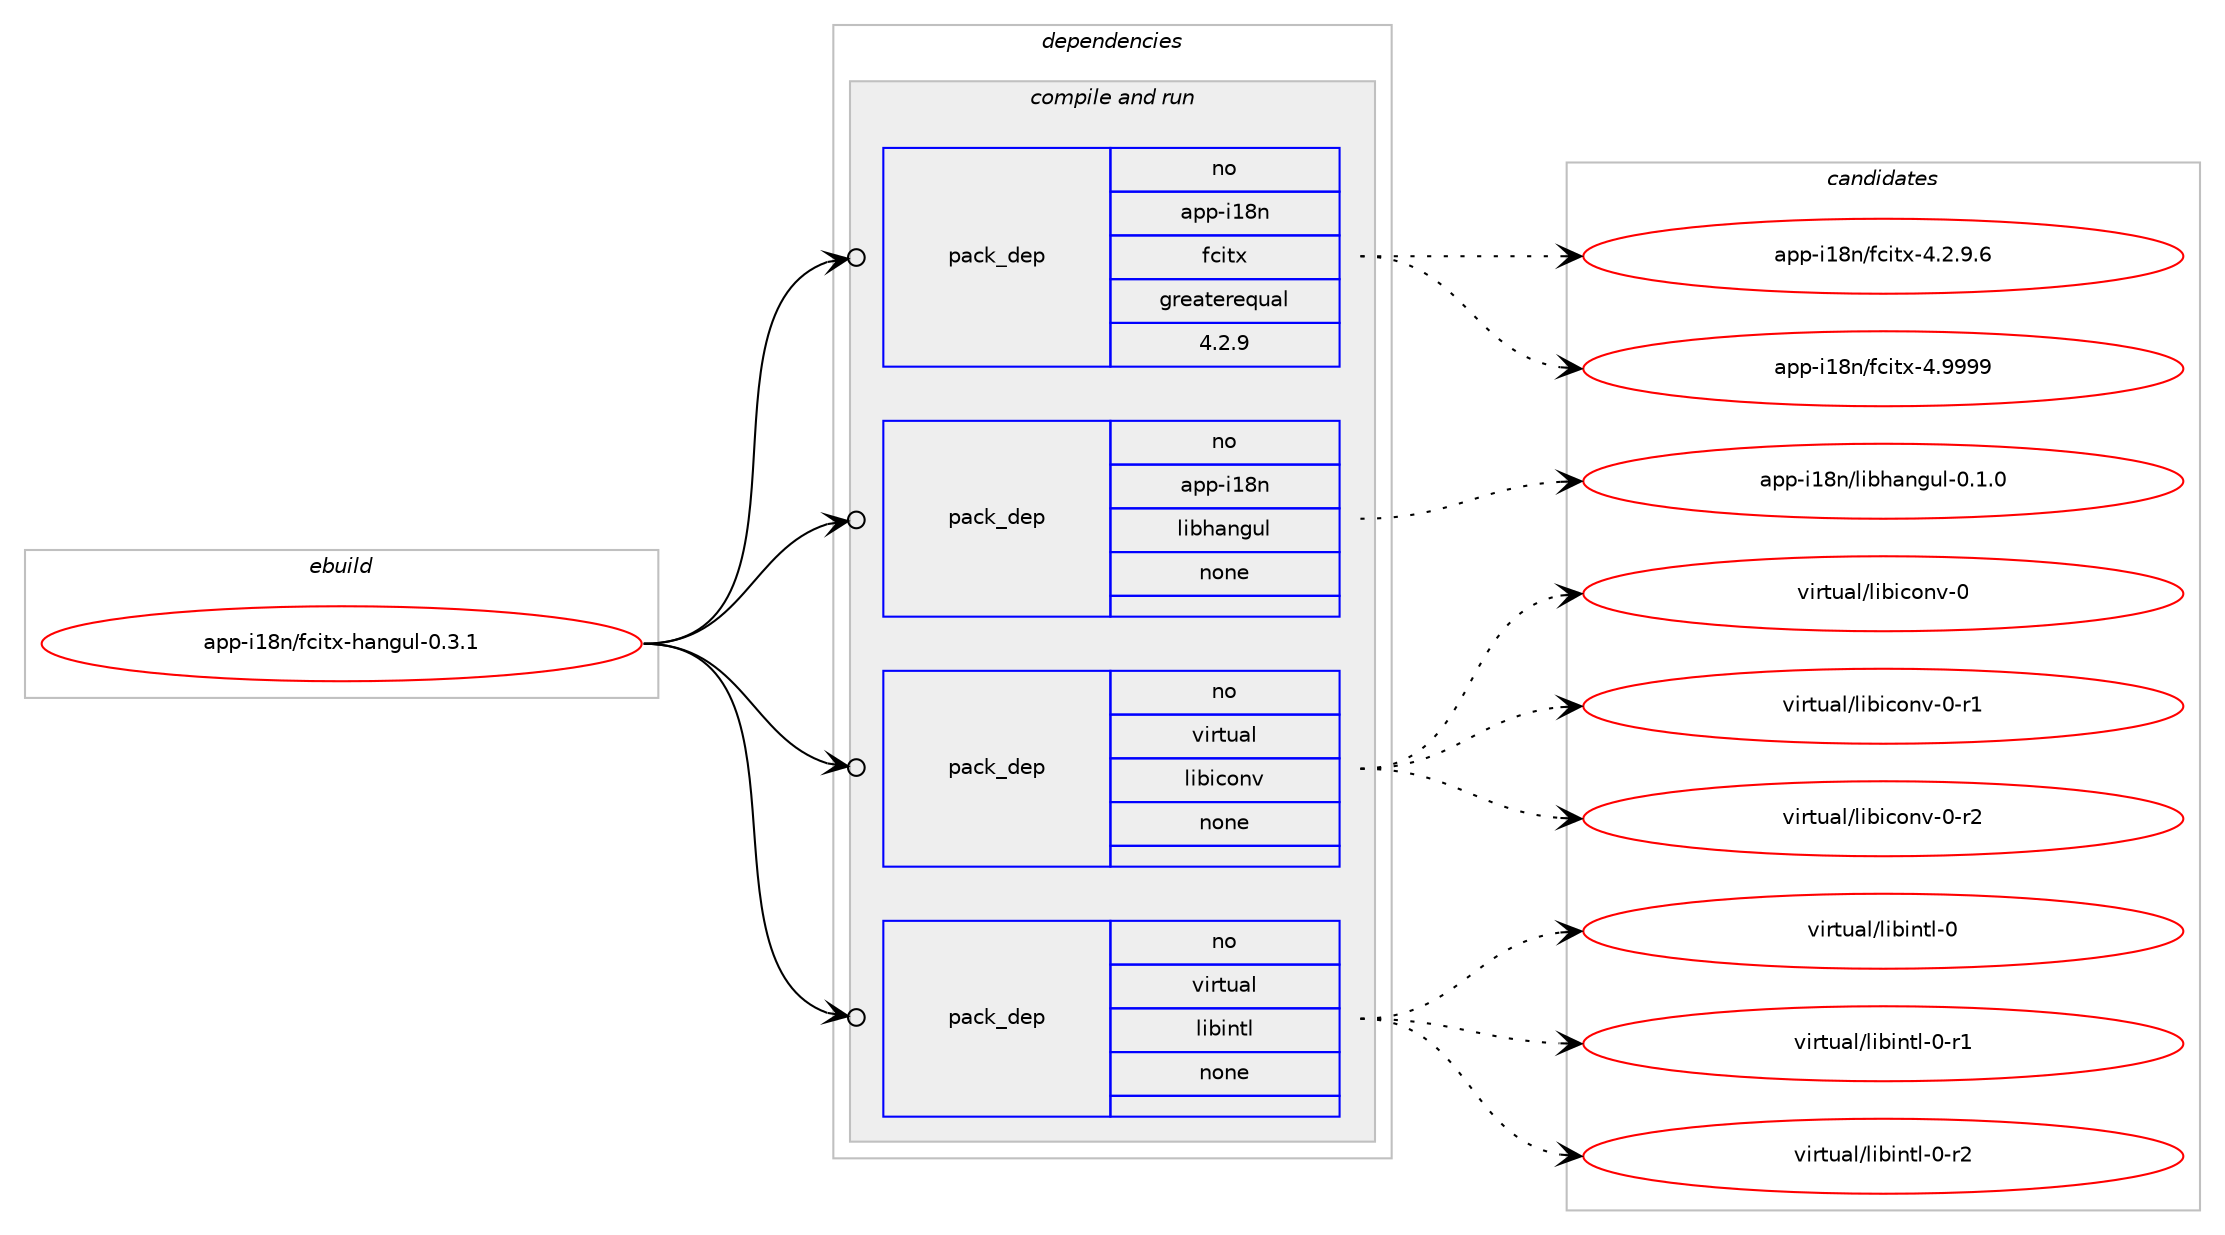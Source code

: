digraph prolog {

# *************
# Graph options
# *************

newrank=true;
concentrate=true;
compound=true;
graph [rankdir=LR,fontname=Helvetica,fontsize=10,ranksep=1.5];#, ranksep=2.5, nodesep=0.2];
edge  [arrowhead=vee];
node  [fontname=Helvetica,fontsize=10];

# **********
# The ebuild
# **********

subgraph cluster_leftcol {
color=gray;
rank=same;
label=<<i>ebuild</i>>;
id [label="app-i18n/fcitx-hangul-0.3.1", color=red, width=4, href="../app-i18n/fcitx-hangul-0.3.1.svg"];
}

# ****************
# The dependencies
# ****************

subgraph cluster_midcol {
color=gray;
label=<<i>dependencies</i>>;
subgraph cluster_compile {
fillcolor="#eeeeee";
style=filled;
label=<<i>compile</i>>;
}
subgraph cluster_compileandrun {
fillcolor="#eeeeee";
style=filled;
label=<<i>compile and run</i>>;
subgraph pack367210 {
dependency494311 [label=<<TABLE BORDER="0" CELLBORDER="1" CELLSPACING="0" CELLPADDING="4" WIDTH="220"><TR><TD ROWSPAN="6" CELLPADDING="30">pack_dep</TD></TR><TR><TD WIDTH="110">no</TD></TR><TR><TD>app-i18n</TD></TR><TR><TD>fcitx</TD></TR><TR><TD>greaterequal</TD></TR><TR><TD>4.2.9</TD></TR></TABLE>>, shape=none, color=blue];
}
id:e -> dependency494311:w [weight=20,style="solid",arrowhead="odotvee"];
subgraph pack367211 {
dependency494312 [label=<<TABLE BORDER="0" CELLBORDER="1" CELLSPACING="0" CELLPADDING="4" WIDTH="220"><TR><TD ROWSPAN="6" CELLPADDING="30">pack_dep</TD></TR><TR><TD WIDTH="110">no</TD></TR><TR><TD>app-i18n</TD></TR><TR><TD>libhangul</TD></TR><TR><TD>none</TD></TR><TR><TD></TD></TR></TABLE>>, shape=none, color=blue];
}
id:e -> dependency494312:w [weight=20,style="solid",arrowhead="odotvee"];
subgraph pack367212 {
dependency494313 [label=<<TABLE BORDER="0" CELLBORDER="1" CELLSPACING="0" CELLPADDING="4" WIDTH="220"><TR><TD ROWSPAN="6" CELLPADDING="30">pack_dep</TD></TR><TR><TD WIDTH="110">no</TD></TR><TR><TD>virtual</TD></TR><TR><TD>libiconv</TD></TR><TR><TD>none</TD></TR><TR><TD></TD></TR></TABLE>>, shape=none, color=blue];
}
id:e -> dependency494313:w [weight=20,style="solid",arrowhead="odotvee"];
subgraph pack367213 {
dependency494314 [label=<<TABLE BORDER="0" CELLBORDER="1" CELLSPACING="0" CELLPADDING="4" WIDTH="220"><TR><TD ROWSPAN="6" CELLPADDING="30">pack_dep</TD></TR><TR><TD WIDTH="110">no</TD></TR><TR><TD>virtual</TD></TR><TR><TD>libintl</TD></TR><TR><TD>none</TD></TR><TR><TD></TD></TR></TABLE>>, shape=none, color=blue];
}
id:e -> dependency494314:w [weight=20,style="solid",arrowhead="odotvee"];
}
subgraph cluster_run {
fillcolor="#eeeeee";
style=filled;
label=<<i>run</i>>;
}
}

# **************
# The candidates
# **************

subgraph cluster_choices {
rank=same;
color=gray;
label=<<i>candidates</i>>;

subgraph choice367210 {
color=black;
nodesep=1;
choice9711211245105495611047102991051161204552465046574654 [label="app-i18n/fcitx-4.2.9.6", color=red, width=4,href="../app-i18n/fcitx-4.2.9.6.svg"];
choice97112112451054956110471029910511612045524657575757 [label="app-i18n/fcitx-4.9999", color=red, width=4,href="../app-i18n/fcitx-4.9999.svg"];
dependency494311:e -> choice9711211245105495611047102991051161204552465046574654:w [style=dotted,weight="100"];
dependency494311:e -> choice97112112451054956110471029910511612045524657575757:w [style=dotted,weight="100"];
}
subgraph choice367211 {
color=black;
nodesep=1;
choice97112112451054956110471081059810497110103117108454846494648 [label="app-i18n/libhangul-0.1.0", color=red, width=4,href="../app-i18n/libhangul-0.1.0.svg"];
dependency494312:e -> choice97112112451054956110471081059810497110103117108454846494648:w [style=dotted,weight="100"];
}
subgraph choice367212 {
color=black;
nodesep=1;
choice118105114116117971084710810598105991111101184548 [label="virtual/libiconv-0", color=red, width=4,href="../virtual/libiconv-0.svg"];
choice1181051141161179710847108105981059911111011845484511449 [label="virtual/libiconv-0-r1", color=red, width=4,href="../virtual/libiconv-0-r1.svg"];
choice1181051141161179710847108105981059911111011845484511450 [label="virtual/libiconv-0-r2", color=red, width=4,href="../virtual/libiconv-0-r2.svg"];
dependency494313:e -> choice118105114116117971084710810598105991111101184548:w [style=dotted,weight="100"];
dependency494313:e -> choice1181051141161179710847108105981059911111011845484511449:w [style=dotted,weight="100"];
dependency494313:e -> choice1181051141161179710847108105981059911111011845484511450:w [style=dotted,weight="100"];
}
subgraph choice367213 {
color=black;
nodesep=1;
choice1181051141161179710847108105981051101161084548 [label="virtual/libintl-0", color=red, width=4,href="../virtual/libintl-0.svg"];
choice11810511411611797108471081059810511011610845484511449 [label="virtual/libintl-0-r1", color=red, width=4,href="../virtual/libintl-0-r1.svg"];
choice11810511411611797108471081059810511011610845484511450 [label="virtual/libintl-0-r2", color=red, width=4,href="../virtual/libintl-0-r2.svg"];
dependency494314:e -> choice1181051141161179710847108105981051101161084548:w [style=dotted,weight="100"];
dependency494314:e -> choice11810511411611797108471081059810511011610845484511449:w [style=dotted,weight="100"];
dependency494314:e -> choice11810511411611797108471081059810511011610845484511450:w [style=dotted,weight="100"];
}
}

}
